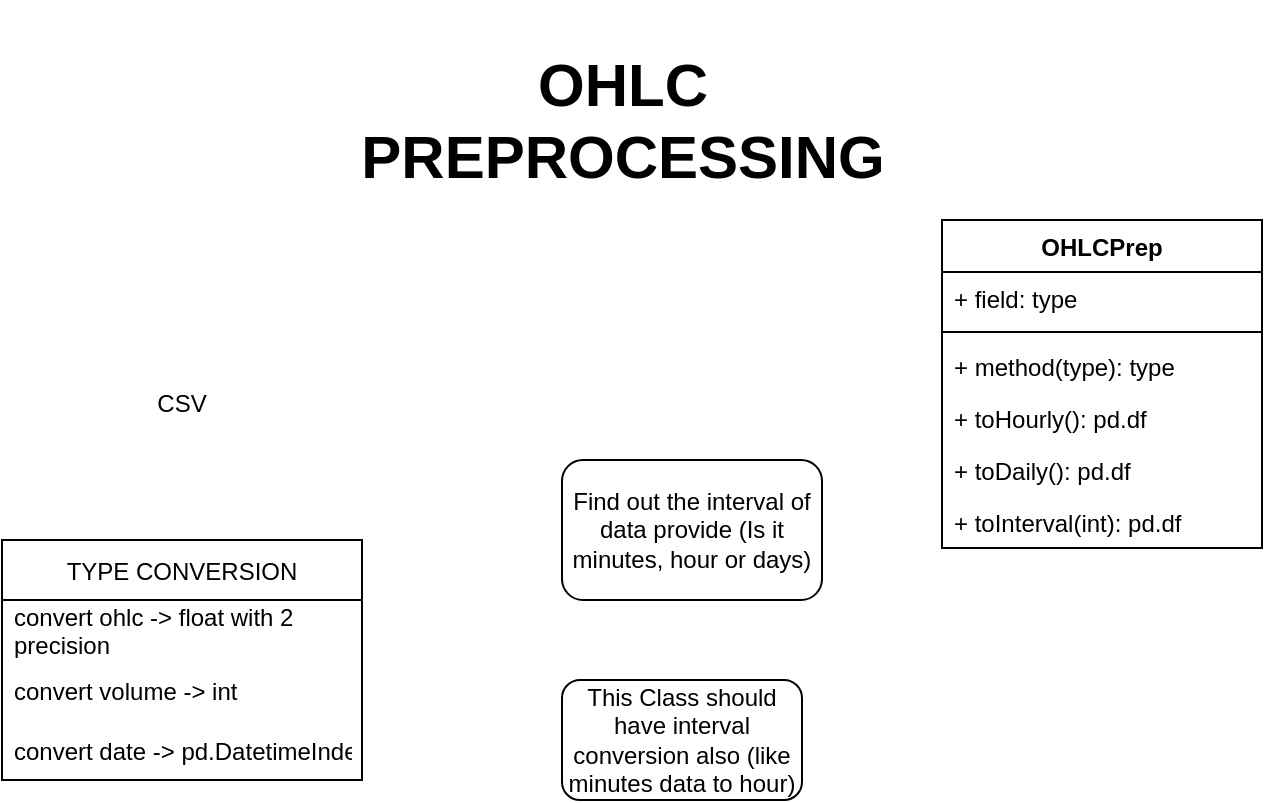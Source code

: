 <mxfile>
    <diagram id="3PmXxJ92cr_HS2qeBXfd" name="Page-1">
        <mxGraphModel dx="705" dy="600" grid="1" gridSize="10" guides="1" tooltips="1" connect="1" arrows="1" fold="1" page="1" pageScale="1" pageWidth="827" pageHeight="1169" math="0" shadow="0">
            <root>
                <mxCell id="0"/>
                <mxCell id="1" parent="0"/>
                <mxCell id="4" value="&lt;b&gt;&lt;font style=&quot;font-size: 30px&quot;&gt;OHLC PREPROCESSING&lt;/font&gt;&lt;/b&gt;" style="text;html=1;strokeColor=none;fillColor=none;align=center;verticalAlign=middle;whiteSpace=wrap;rounded=0;" vertex="1" parent="1">
                    <mxGeometry x="222.5" width="215" height="120" as="geometry"/>
                </mxCell>
                <mxCell id="5" value="&lt;font style=&quot;font-size: 12px&quot;&gt;CSV&lt;/font&gt;" style="text;html=1;strokeColor=none;fillColor=none;align=center;verticalAlign=middle;whiteSpace=wrap;rounded=0;fontSize=30;" vertex="1" parent="1">
                    <mxGeometry x="80" y="180" width="60" height="30" as="geometry"/>
                </mxCell>
                <mxCell id="9" value="TYPE CONVERSION" style="swimlane;fontStyle=0;childLayout=stackLayout;horizontal=1;startSize=30;horizontalStack=0;resizeParent=1;resizeParentMax=0;resizeLast=0;collapsible=1;marginBottom=0;fontSize=12;" vertex="1" parent="1">
                    <mxGeometry x="20" y="270" width="180" height="120" as="geometry">
                        <mxRectangle x="290" y="220" width="150" height="30" as="alternateBounds"/>
                    </mxGeometry>
                </mxCell>
                <mxCell id="11" value="convert ohlc -&gt; float with 2 &#10;precision&#10;" style="text;strokeColor=none;fillColor=none;align=left;verticalAlign=middle;spacingLeft=4;spacingRight=4;overflow=hidden;points=[[0,0.5],[1,0.5]];portConstraint=eastwest;rotatable=0;fontSize=12;" vertex="1" parent="9">
                    <mxGeometry y="30" width="180" height="30" as="geometry"/>
                </mxCell>
                <mxCell id="23" value="convert volume -&gt; int" style="text;strokeColor=none;fillColor=none;align=left;verticalAlign=middle;spacingLeft=4;spacingRight=4;overflow=hidden;points=[[0,0.5],[1,0.5]];portConstraint=eastwest;rotatable=0;fontSize=12;" vertex="1" parent="9">
                    <mxGeometry y="60" width="180" height="30" as="geometry"/>
                </mxCell>
                <mxCell id="12" value="convert date -&gt; pd.DatetimeIndex" style="text;strokeColor=none;fillColor=none;align=left;verticalAlign=middle;spacingLeft=4;spacingRight=4;overflow=hidden;points=[[0,0.5],[1,0.5]];portConstraint=eastwest;rotatable=0;fontSize=12;" vertex="1" parent="9">
                    <mxGeometry y="90" width="180" height="30" as="geometry"/>
                </mxCell>
                <mxCell id="16" value="Find out the interval of data provide (Is it minutes, hour or days)" style="rounded=1;whiteSpace=wrap;html=1;fontSize=12;" vertex="1" parent="1">
                    <mxGeometry x="300" y="230" width="130" height="70" as="geometry"/>
                </mxCell>
                <mxCell id="17" value="This Class should have interval conversion also (like minutes data to hour)" style="rounded=1;whiteSpace=wrap;html=1;fontSize=12;" vertex="1" parent="1">
                    <mxGeometry x="300" y="340" width="120" height="60" as="geometry"/>
                </mxCell>
                <mxCell id="18" value="OHLCPrep" style="swimlane;fontStyle=1;align=center;verticalAlign=top;childLayout=stackLayout;horizontal=1;startSize=26;horizontalStack=0;resizeParent=1;resizeParentMax=0;resizeLast=0;collapsible=1;marginBottom=0;fontSize=12;" vertex="1" parent="1">
                    <mxGeometry x="490" y="110" width="160" height="164" as="geometry"/>
                </mxCell>
                <mxCell id="19" value="+ field: type" style="text;strokeColor=none;fillColor=none;align=left;verticalAlign=top;spacingLeft=4;spacingRight=4;overflow=hidden;rotatable=0;points=[[0,0.5],[1,0.5]];portConstraint=eastwest;fontSize=12;" vertex="1" parent="18">
                    <mxGeometry y="26" width="160" height="26" as="geometry"/>
                </mxCell>
                <mxCell id="20" value="" style="line;strokeWidth=1;fillColor=none;align=left;verticalAlign=middle;spacingTop=-1;spacingLeft=3;spacingRight=3;rotatable=0;labelPosition=right;points=[];portConstraint=eastwest;fontSize=12;" vertex="1" parent="18">
                    <mxGeometry y="52" width="160" height="8" as="geometry"/>
                </mxCell>
                <mxCell id="21" value="+ method(type): type" style="text;strokeColor=none;fillColor=none;align=left;verticalAlign=top;spacingLeft=4;spacingRight=4;overflow=hidden;rotatable=0;points=[[0,0.5],[1,0.5]];portConstraint=eastwest;fontSize=12;" vertex="1" parent="18">
                    <mxGeometry y="60" width="160" height="26" as="geometry"/>
                </mxCell>
                <mxCell id="24" value="+ toHourly(): pd.df    " style="text;strokeColor=none;fillColor=none;align=left;verticalAlign=top;spacingLeft=4;spacingRight=4;overflow=hidden;rotatable=0;points=[[0,0.5],[1,0.5]];portConstraint=eastwest;fontSize=12;" vertex="1" parent="18">
                    <mxGeometry y="86" width="160" height="26" as="geometry"/>
                </mxCell>
                <mxCell id="25" value="+ toDaily(): pd.df" style="text;strokeColor=none;fillColor=none;align=left;verticalAlign=top;spacingLeft=4;spacingRight=4;overflow=hidden;rotatable=0;points=[[0,0.5],[1,0.5]];portConstraint=eastwest;fontSize=12;" vertex="1" parent="18">
                    <mxGeometry y="112" width="160" height="26" as="geometry"/>
                </mxCell>
                <mxCell id="26" value="+ toInterval(int): pd.df" style="text;strokeColor=none;fillColor=none;align=left;verticalAlign=top;spacingLeft=4;spacingRight=4;overflow=hidden;rotatable=0;points=[[0,0.5],[1,0.5]];portConstraint=eastwest;fontSize=12;" vertex="1" parent="18">
                    <mxGeometry y="138" width="160" height="26" as="geometry"/>
                </mxCell>
            </root>
        </mxGraphModel>
    </diagram>
</mxfile>